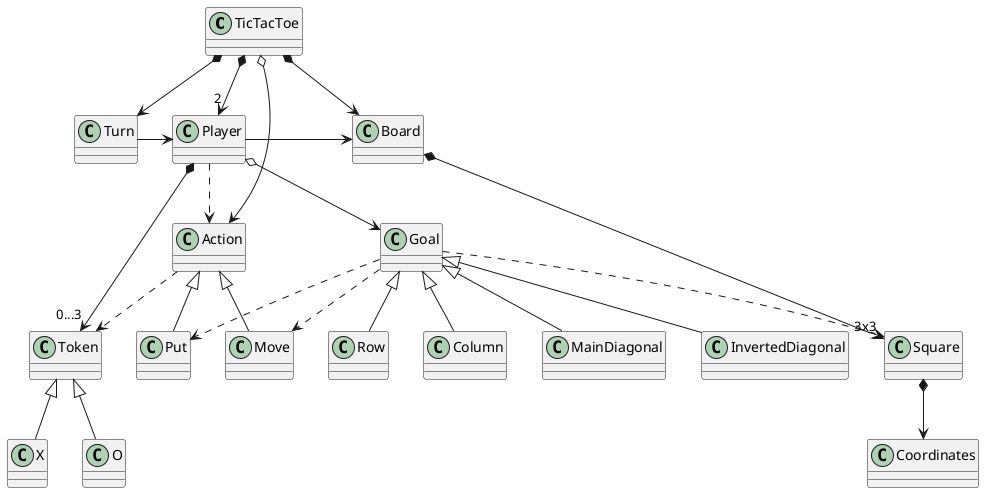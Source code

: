 @startuml test 
class TicTacToe
class Player
class Turn
class Board
class Token
class Goal
class X
class O
class Row
class Column
class MainDiagonal
class InvertedDiagonal
class Square
class Coordinates
class Action
class Put
class Move

TicTacToe *-down-> "2" Player
TicTacToe *-down-> Turn
TicTacToe *-down-> Board
TicTacToe o-down-> Action

Turn -> Player 

Player *-down-> "0...3" Token
Player o-down-> Goal
Player -> Board
Player .down.> Action

Goal <|-down- Row
Goal <|-down- Column
Goal <|-down- InvertedDiagonal
Goal <|-down- MainDiagonal
Goal .down.> Move
Goal .down.> Put
Goal .down.> Square

Token <|-down- X
Token <|-down- O

Action <|-down- Put
Action <|-down- Move
Action .down.> Token

Board *-down-> "3x3" Square

Square *-down-> Coordinates






@enduml